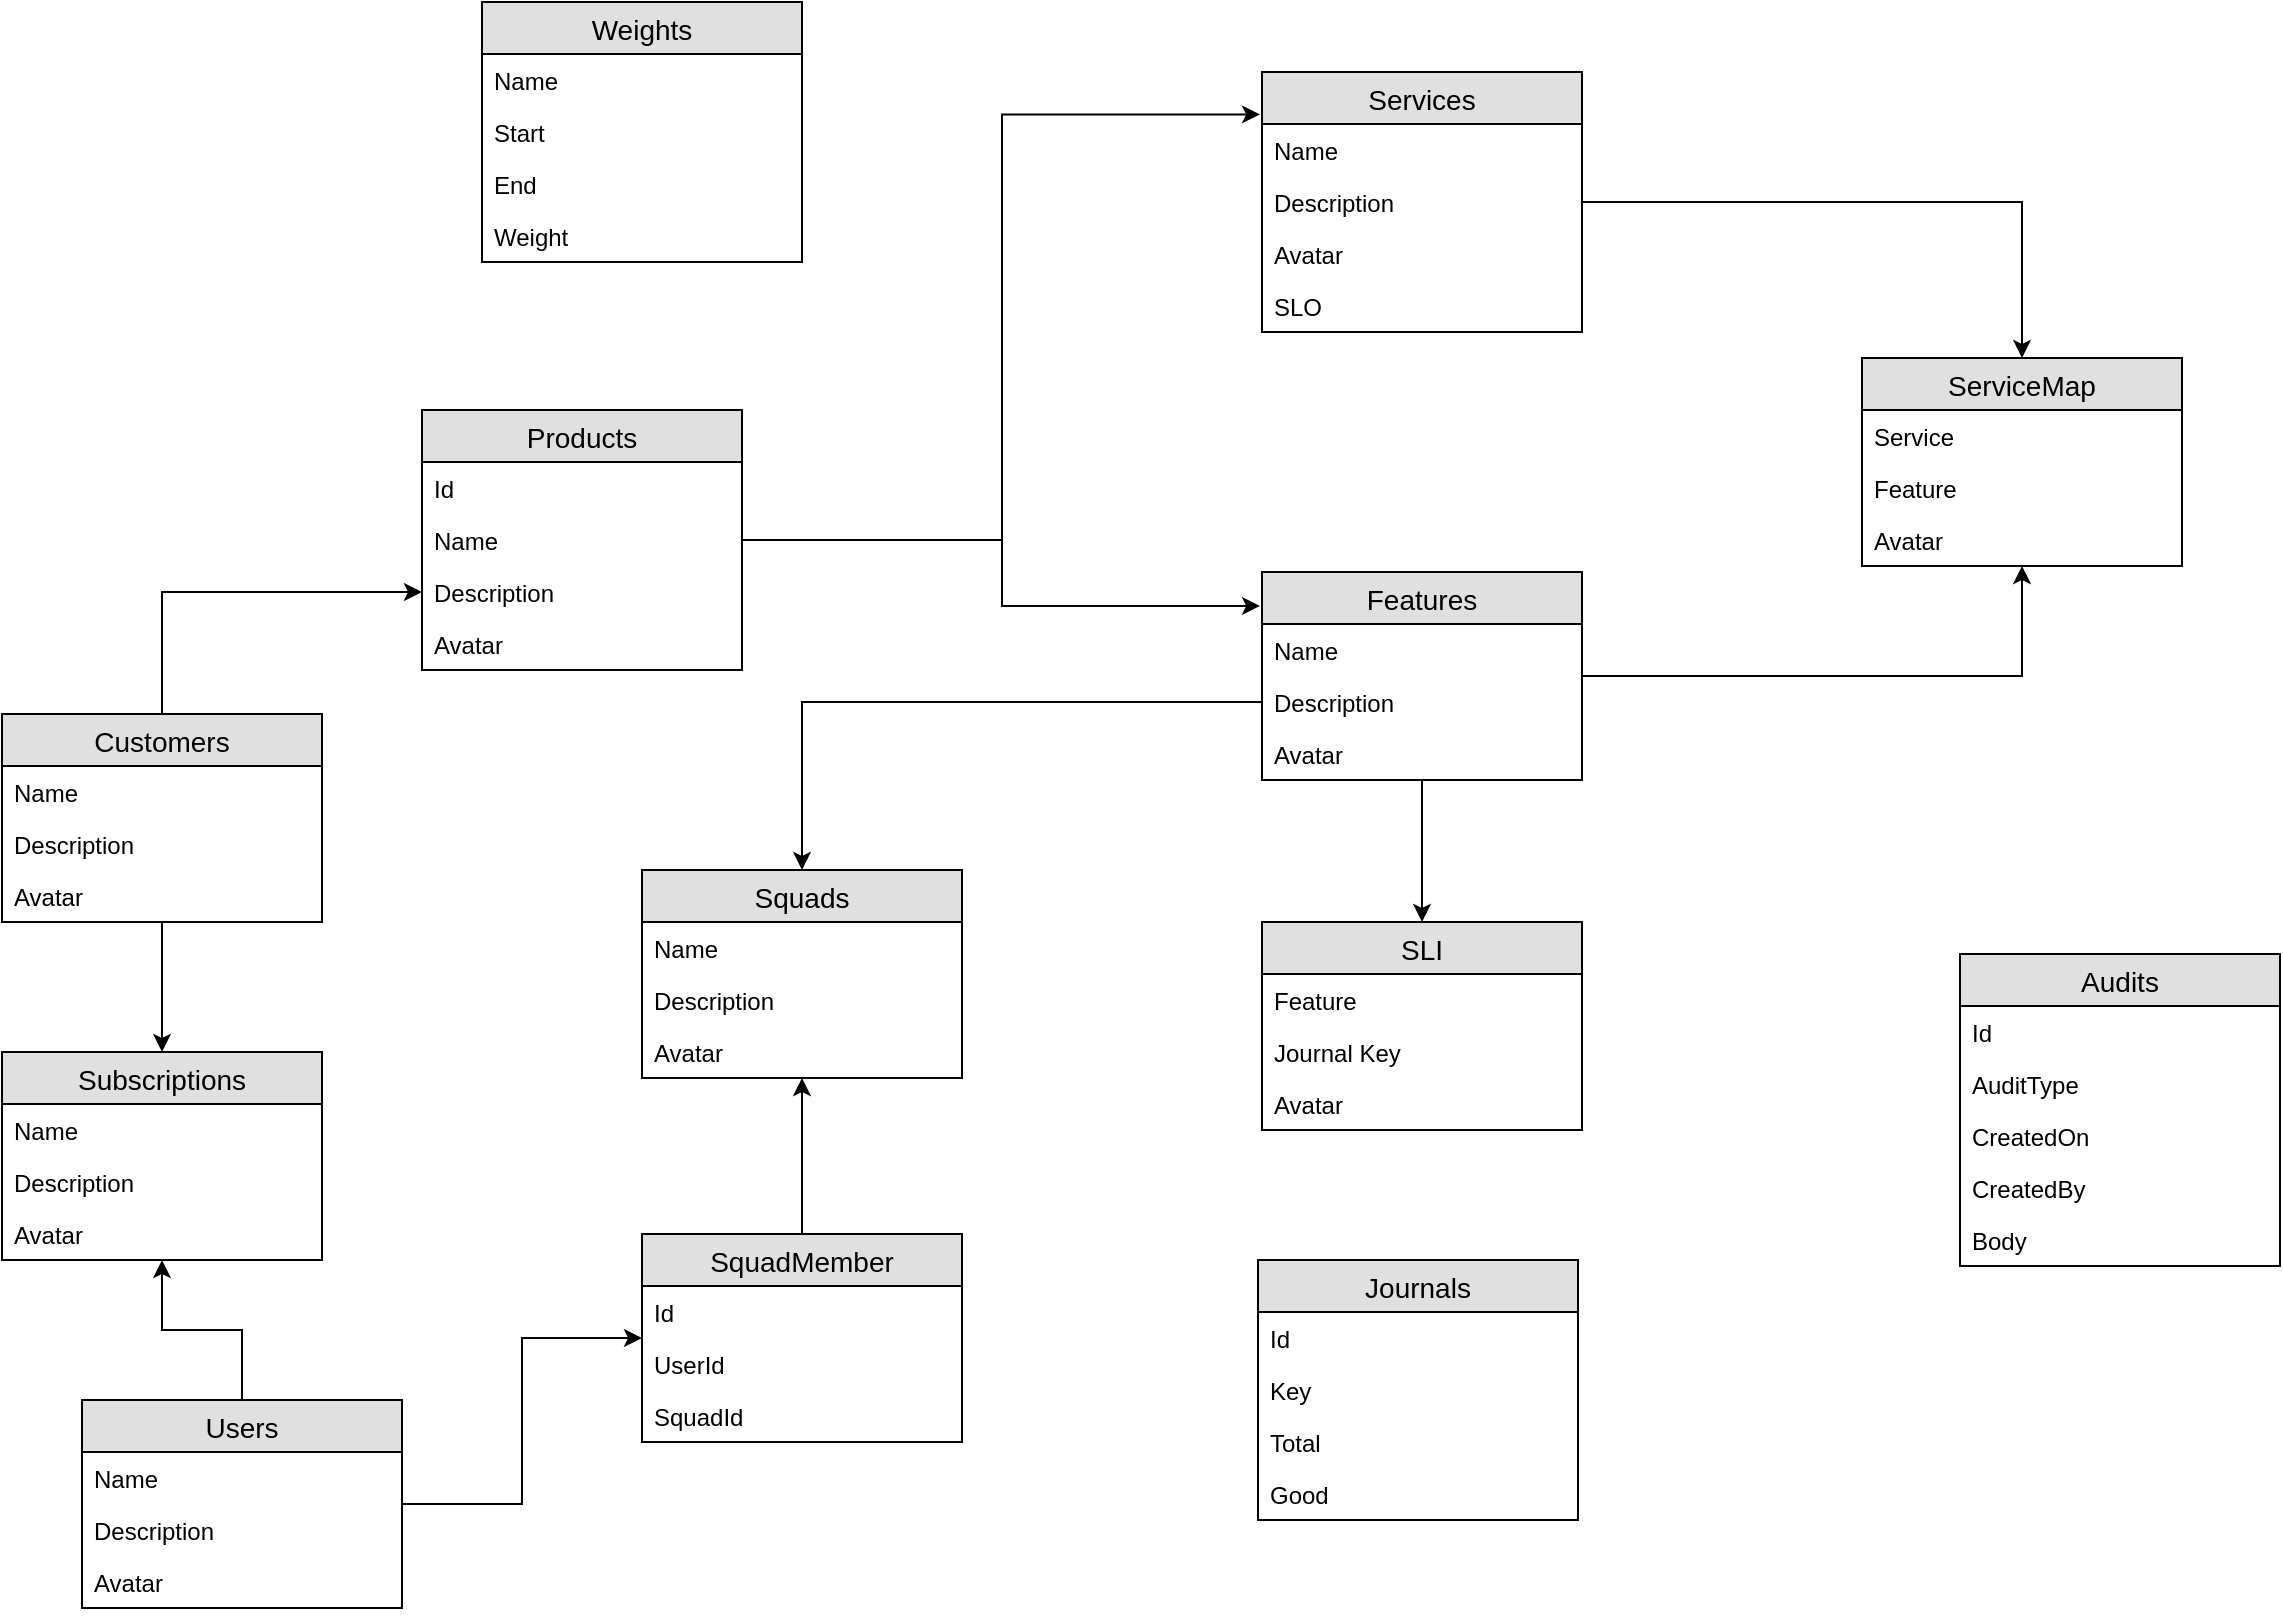 <mxfile version="11.0.5" type="device"><diagram id="PPqo2a5hIeeUe-OWT6VW" name="Page-1"><mxGraphModel dx="1426" dy="907" grid="1" gridSize="10" guides="1" tooltips="1" connect="1" arrows="1" fold="1" page="1" pageScale="1" pageWidth="1169" pageHeight="827" math="0" shadow="0"><root><mxCell id="0"/><mxCell id="1" parent="0"/><mxCell id="LKbq5H39gkr5xhvLoEsm-18" style="edgeStyle=orthogonalEdgeStyle;rounded=0;orthogonalLoop=1;jettySize=auto;html=1;entryX=0;entryY=0.5;entryDx=0;entryDy=0;" edge="1" parent="1" source="LKbq5H39gkr5xhvLoEsm-2" target="LKbq5H39gkr5xhvLoEsm-8"><mxGeometry relative="1" as="geometry"/></mxCell><mxCell id="LKbq5H39gkr5xhvLoEsm-62" style="edgeStyle=orthogonalEdgeStyle;rounded=0;orthogonalLoop=1;jettySize=auto;html=1;entryX=0.5;entryY=0;entryDx=0;entryDy=0;" edge="1" parent="1" source="LKbq5H39gkr5xhvLoEsm-2" target="LKbq5H39gkr5xhvLoEsm-50"><mxGeometry relative="1" as="geometry"/></mxCell><mxCell id="LKbq5H39gkr5xhvLoEsm-2" value="Customers" style="swimlane;fontStyle=0;childLayout=stackLayout;horizontal=1;startSize=26;fillColor=#e0e0e0;horizontalStack=0;resizeParent=1;resizeParentMax=0;resizeLast=0;collapsible=1;marginBottom=0;swimlaneFillColor=#ffffff;align=center;fontSize=14;" vertex="1" parent="1"><mxGeometry x="30" y="380" width="160" height="104" as="geometry"/></mxCell><mxCell id="LKbq5H39gkr5xhvLoEsm-3" value="Name" style="text;strokeColor=none;fillColor=none;spacingLeft=4;spacingRight=4;overflow=hidden;rotatable=0;points=[[0,0.5],[1,0.5]];portConstraint=eastwest;fontSize=12;" vertex="1" parent="LKbq5H39gkr5xhvLoEsm-2"><mxGeometry y="26" width="160" height="26" as="geometry"/></mxCell><mxCell id="LKbq5H39gkr5xhvLoEsm-4" value="Description" style="text;strokeColor=none;fillColor=none;spacingLeft=4;spacingRight=4;overflow=hidden;rotatable=0;points=[[0,0.5],[1,0.5]];portConstraint=eastwest;fontSize=12;" vertex="1" parent="LKbq5H39gkr5xhvLoEsm-2"><mxGeometry y="52" width="160" height="26" as="geometry"/></mxCell><mxCell id="LKbq5H39gkr5xhvLoEsm-5" value="Avatar" style="text;strokeColor=none;fillColor=none;spacingLeft=4;spacingRight=4;overflow=hidden;rotatable=0;points=[[0,0.5],[1,0.5]];portConstraint=eastwest;fontSize=12;" vertex="1" parent="LKbq5H39gkr5xhvLoEsm-2"><mxGeometry y="78" width="160" height="26" as="geometry"/></mxCell><mxCell id="LKbq5H39gkr5xhvLoEsm-19" style="edgeStyle=orthogonalEdgeStyle;rounded=0;orthogonalLoop=1;jettySize=auto;html=1;entryX=-0.006;entryY=0.163;entryDx=0;entryDy=0;entryPerimeter=0;" edge="1" parent="1" source="LKbq5H39gkr5xhvLoEsm-6" target="LKbq5H39gkr5xhvLoEsm-10"><mxGeometry relative="1" as="geometry"/></mxCell><mxCell id="LKbq5H39gkr5xhvLoEsm-20" style="edgeStyle=orthogonalEdgeStyle;rounded=0;orthogonalLoop=1;jettySize=auto;html=1;entryX=-0.006;entryY=0.163;entryDx=0;entryDy=0;entryPerimeter=0;" edge="1" parent="1" source="LKbq5H39gkr5xhvLoEsm-6" target="LKbq5H39gkr5xhvLoEsm-14"><mxGeometry relative="1" as="geometry"/></mxCell><mxCell id="LKbq5H39gkr5xhvLoEsm-6" value="Products" style="swimlane;fontStyle=0;childLayout=stackLayout;horizontal=1;startSize=26;fillColor=#e0e0e0;horizontalStack=0;resizeParent=1;resizeParentMax=0;resizeLast=0;collapsible=1;marginBottom=0;swimlaneFillColor=#ffffff;align=center;fontSize=14;" vertex="1" parent="1"><mxGeometry x="240" y="228" width="160" height="130" as="geometry"/></mxCell><mxCell id="LKbq5H39gkr5xhvLoEsm-103" value="Id" style="text;strokeColor=none;fillColor=none;spacingLeft=4;spacingRight=4;overflow=hidden;rotatable=0;points=[[0,0.5],[1,0.5]];portConstraint=eastwest;fontSize=12;" vertex="1" parent="LKbq5H39gkr5xhvLoEsm-6"><mxGeometry y="26" width="160" height="26" as="geometry"/></mxCell><mxCell id="LKbq5H39gkr5xhvLoEsm-7" value="Name" style="text;strokeColor=none;fillColor=none;spacingLeft=4;spacingRight=4;overflow=hidden;rotatable=0;points=[[0,0.5],[1,0.5]];portConstraint=eastwest;fontSize=12;" vertex="1" parent="LKbq5H39gkr5xhvLoEsm-6"><mxGeometry y="52" width="160" height="26" as="geometry"/></mxCell><mxCell id="LKbq5H39gkr5xhvLoEsm-8" value="Description" style="text;strokeColor=none;fillColor=none;spacingLeft=4;spacingRight=4;overflow=hidden;rotatable=0;points=[[0,0.5],[1,0.5]];portConstraint=eastwest;fontSize=12;" vertex="1" parent="LKbq5H39gkr5xhvLoEsm-6"><mxGeometry y="78" width="160" height="26" as="geometry"/></mxCell><mxCell id="LKbq5H39gkr5xhvLoEsm-9" value="Avatar" style="text;strokeColor=none;fillColor=none;spacingLeft=4;spacingRight=4;overflow=hidden;rotatable=0;points=[[0,0.5],[1,0.5]];portConstraint=eastwest;fontSize=12;" vertex="1" parent="LKbq5H39gkr5xhvLoEsm-6"><mxGeometry y="104" width="160" height="26" as="geometry"/></mxCell><mxCell id="LKbq5H39gkr5xhvLoEsm-28" style="edgeStyle=orthogonalEdgeStyle;rounded=0;orthogonalLoop=1;jettySize=auto;html=1;" edge="1" parent="1" source="LKbq5H39gkr5xhvLoEsm-10" target="LKbq5H39gkr5xhvLoEsm-24"><mxGeometry relative="1" as="geometry"/></mxCell><mxCell id="LKbq5H39gkr5xhvLoEsm-10" value="Services" style="swimlane;fontStyle=0;childLayout=stackLayout;horizontal=1;startSize=26;fillColor=#e0e0e0;horizontalStack=0;resizeParent=1;resizeParentMax=0;resizeLast=0;collapsible=1;marginBottom=0;swimlaneFillColor=#ffffff;align=center;fontSize=14;" vertex="1" parent="1"><mxGeometry x="660" y="59" width="160" height="130" as="geometry"/></mxCell><mxCell id="LKbq5H39gkr5xhvLoEsm-11" value="Name" style="text;strokeColor=none;fillColor=none;spacingLeft=4;spacingRight=4;overflow=hidden;rotatable=0;points=[[0,0.5],[1,0.5]];portConstraint=eastwest;fontSize=12;" vertex="1" parent="LKbq5H39gkr5xhvLoEsm-10"><mxGeometry y="26" width="160" height="26" as="geometry"/></mxCell><mxCell id="LKbq5H39gkr5xhvLoEsm-12" value="Description" style="text;strokeColor=none;fillColor=none;spacingLeft=4;spacingRight=4;overflow=hidden;rotatable=0;points=[[0,0.5],[1,0.5]];portConstraint=eastwest;fontSize=12;" vertex="1" parent="LKbq5H39gkr5xhvLoEsm-10"><mxGeometry y="52" width="160" height="26" as="geometry"/></mxCell><mxCell id="LKbq5H39gkr5xhvLoEsm-23" value="Avatar" style="text;strokeColor=none;fillColor=none;spacingLeft=4;spacingRight=4;overflow=hidden;rotatable=0;points=[[0,0.5],[1,0.5]];portConstraint=eastwest;fontSize=12;" vertex="1" parent="LKbq5H39gkr5xhvLoEsm-10"><mxGeometry y="78" width="160" height="26" as="geometry"/></mxCell><mxCell id="LKbq5H39gkr5xhvLoEsm-13" value="SLO" style="text;strokeColor=none;fillColor=none;spacingLeft=4;spacingRight=4;overflow=hidden;rotatable=0;points=[[0,0.5],[1,0.5]];portConstraint=eastwest;fontSize=12;" vertex="1" parent="LKbq5H39gkr5xhvLoEsm-10"><mxGeometry y="104" width="160" height="26" as="geometry"/></mxCell><mxCell id="LKbq5H39gkr5xhvLoEsm-34" style="edgeStyle=orthogonalEdgeStyle;rounded=0;orthogonalLoop=1;jettySize=auto;html=1;" edge="1" parent="1" source="LKbq5H39gkr5xhvLoEsm-14" target="LKbq5H39gkr5xhvLoEsm-24"><mxGeometry relative="1" as="geometry"/></mxCell><mxCell id="LKbq5H39gkr5xhvLoEsm-44" style="edgeStyle=orthogonalEdgeStyle;rounded=0;orthogonalLoop=1;jettySize=auto;html=1;entryX=0.5;entryY=0;entryDx=0;entryDy=0;" edge="1" parent="1" source="LKbq5H39gkr5xhvLoEsm-14" target="LKbq5H39gkr5xhvLoEsm-40"><mxGeometry relative="1" as="geometry"/></mxCell><mxCell id="LKbq5H39gkr5xhvLoEsm-14" value="Features" style="swimlane;fontStyle=0;childLayout=stackLayout;horizontal=1;startSize=26;fillColor=#e0e0e0;horizontalStack=0;resizeParent=1;resizeParentMax=0;resizeLast=0;collapsible=1;marginBottom=0;swimlaneFillColor=#ffffff;align=center;fontSize=14;" vertex="1" parent="1"><mxGeometry x="660" y="309" width="160" height="104" as="geometry"/></mxCell><mxCell id="LKbq5H39gkr5xhvLoEsm-15" value="Name" style="text;strokeColor=none;fillColor=none;spacingLeft=4;spacingRight=4;overflow=hidden;rotatable=0;points=[[0,0.5],[1,0.5]];portConstraint=eastwest;fontSize=12;" vertex="1" parent="LKbq5H39gkr5xhvLoEsm-14"><mxGeometry y="26" width="160" height="26" as="geometry"/></mxCell><mxCell id="LKbq5H39gkr5xhvLoEsm-16" value="Description" style="text;strokeColor=none;fillColor=none;spacingLeft=4;spacingRight=4;overflow=hidden;rotatable=0;points=[[0,0.5],[1,0.5]];portConstraint=eastwest;fontSize=12;" vertex="1" parent="LKbq5H39gkr5xhvLoEsm-14"><mxGeometry y="52" width="160" height="26" as="geometry"/></mxCell><mxCell id="LKbq5H39gkr5xhvLoEsm-17" value="Avatar" style="text;strokeColor=none;fillColor=none;spacingLeft=4;spacingRight=4;overflow=hidden;rotatable=0;points=[[0,0.5],[1,0.5]];portConstraint=eastwest;fontSize=12;" vertex="1" parent="LKbq5H39gkr5xhvLoEsm-14"><mxGeometry y="78" width="160" height="26" as="geometry"/></mxCell><mxCell id="LKbq5H39gkr5xhvLoEsm-24" value="ServiceMap" style="swimlane;fontStyle=0;childLayout=stackLayout;horizontal=1;startSize=26;fillColor=#e0e0e0;horizontalStack=0;resizeParent=1;resizeParentMax=0;resizeLast=0;collapsible=1;marginBottom=0;swimlaneFillColor=#ffffff;align=center;fontSize=14;" vertex="1" parent="1"><mxGeometry x="960" y="202" width="160" height="104" as="geometry"/></mxCell><mxCell id="LKbq5H39gkr5xhvLoEsm-25" value="Service" style="text;strokeColor=none;fillColor=none;spacingLeft=4;spacingRight=4;overflow=hidden;rotatable=0;points=[[0,0.5],[1,0.5]];portConstraint=eastwest;fontSize=12;" vertex="1" parent="LKbq5H39gkr5xhvLoEsm-24"><mxGeometry y="26" width="160" height="26" as="geometry"/></mxCell><mxCell id="LKbq5H39gkr5xhvLoEsm-26" value="Feature" style="text;strokeColor=none;fillColor=none;spacingLeft=4;spacingRight=4;overflow=hidden;rotatable=0;points=[[0,0.5],[1,0.5]];portConstraint=eastwest;fontSize=12;" vertex="1" parent="LKbq5H39gkr5xhvLoEsm-24"><mxGeometry y="52" width="160" height="26" as="geometry"/></mxCell><mxCell id="LKbq5H39gkr5xhvLoEsm-27" value="Avatar" style="text;strokeColor=none;fillColor=none;spacingLeft=4;spacingRight=4;overflow=hidden;rotatable=0;points=[[0,0.5],[1,0.5]];portConstraint=eastwest;fontSize=12;" vertex="1" parent="LKbq5H39gkr5xhvLoEsm-24"><mxGeometry y="78" width="160" height="26" as="geometry"/></mxCell><mxCell id="LKbq5H39gkr5xhvLoEsm-29" value="Weights" style="swimlane;fontStyle=0;childLayout=stackLayout;horizontal=1;startSize=26;fillColor=#e0e0e0;horizontalStack=0;resizeParent=1;resizeParentMax=0;resizeLast=0;collapsible=1;marginBottom=0;swimlaneFillColor=#ffffff;align=center;fontSize=14;" vertex="1" parent="1"><mxGeometry x="270" y="24" width="160" height="130" as="geometry"/></mxCell><mxCell id="LKbq5H39gkr5xhvLoEsm-30" value="Name" style="text;strokeColor=none;fillColor=none;spacingLeft=4;spacingRight=4;overflow=hidden;rotatable=0;points=[[0,0.5],[1,0.5]];portConstraint=eastwest;fontSize=12;" vertex="1" parent="LKbq5H39gkr5xhvLoEsm-29"><mxGeometry y="26" width="160" height="26" as="geometry"/></mxCell><mxCell id="LKbq5H39gkr5xhvLoEsm-31" value="Start" style="text;strokeColor=none;fillColor=none;spacingLeft=4;spacingRight=4;overflow=hidden;rotatable=0;points=[[0,0.5],[1,0.5]];portConstraint=eastwest;fontSize=12;" vertex="1" parent="LKbq5H39gkr5xhvLoEsm-29"><mxGeometry y="52" width="160" height="26" as="geometry"/></mxCell><mxCell id="LKbq5H39gkr5xhvLoEsm-33" value="End" style="text;strokeColor=none;fillColor=none;spacingLeft=4;spacingRight=4;overflow=hidden;rotatable=0;points=[[0,0.5],[1,0.5]];portConstraint=eastwest;fontSize=12;" vertex="1" parent="LKbq5H39gkr5xhvLoEsm-29"><mxGeometry y="78" width="160" height="26" as="geometry"/></mxCell><mxCell id="LKbq5H39gkr5xhvLoEsm-32" value="Weight" style="text;strokeColor=none;fillColor=none;spacingLeft=4;spacingRight=4;overflow=hidden;rotatable=0;points=[[0,0.5],[1,0.5]];portConstraint=eastwest;fontSize=12;" vertex="1" parent="LKbq5H39gkr5xhvLoEsm-29"><mxGeometry y="104" width="160" height="26" as="geometry"/></mxCell><mxCell id="LKbq5H39gkr5xhvLoEsm-35" value="Journals" style="swimlane;fontStyle=0;childLayout=stackLayout;horizontal=1;startSize=26;fillColor=#e0e0e0;horizontalStack=0;resizeParent=1;resizeParentMax=0;resizeLast=0;collapsible=1;marginBottom=0;swimlaneFillColor=#ffffff;align=center;fontSize=14;" vertex="1" parent="1"><mxGeometry x="658" y="653" width="160" height="130" as="geometry"/></mxCell><mxCell id="LKbq5H39gkr5xhvLoEsm-36" value="Id" style="text;strokeColor=none;fillColor=none;spacingLeft=4;spacingRight=4;overflow=hidden;rotatable=0;points=[[0,0.5],[1,0.5]];portConstraint=eastwest;fontSize=12;" vertex="1" parent="LKbq5H39gkr5xhvLoEsm-35"><mxGeometry y="26" width="160" height="26" as="geometry"/></mxCell><mxCell id="LKbq5H39gkr5xhvLoEsm-73" value="Key" style="text;strokeColor=none;fillColor=none;spacingLeft=4;spacingRight=4;overflow=hidden;rotatable=0;points=[[0,0.5],[1,0.5]];portConstraint=eastwest;fontSize=12;" vertex="1" parent="LKbq5H39gkr5xhvLoEsm-35"><mxGeometry y="52" width="160" height="26" as="geometry"/></mxCell><mxCell id="LKbq5H39gkr5xhvLoEsm-37" value="Total" style="text;strokeColor=none;fillColor=none;spacingLeft=4;spacingRight=4;overflow=hidden;rotatable=0;points=[[0,0.5],[1,0.5]];portConstraint=eastwest;fontSize=12;" vertex="1" parent="LKbq5H39gkr5xhvLoEsm-35"><mxGeometry y="78" width="160" height="26" as="geometry"/></mxCell><mxCell id="LKbq5H39gkr5xhvLoEsm-38" value="Good" style="text;strokeColor=none;fillColor=none;spacingLeft=4;spacingRight=4;overflow=hidden;rotatable=0;points=[[0,0.5],[1,0.5]];portConstraint=eastwest;fontSize=12;" vertex="1" parent="LKbq5H39gkr5xhvLoEsm-35"><mxGeometry y="104" width="160" height="26" as="geometry"/></mxCell><mxCell id="LKbq5H39gkr5xhvLoEsm-40" value="SLI" style="swimlane;fontStyle=0;childLayout=stackLayout;horizontal=1;startSize=26;fillColor=#e0e0e0;horizontalStack=0;resizeParent=1;resizeParentMax=0;resizeLast=0;collapsible=1;marginBottom=0;swimlaneFillColor=#ffffff;align=center;fontSize=14;" vertex="1" parent="1"><mxGeometry x="660" y="484" width="160" height="104" as="geometry"/></mxCell><mxCell id="LKbq5H39gkr5xhvLoEsm-41" value="Feature" style="text;strokeColor=none;fillColor=none;spacingLeft=4;spacingRight=4;overflow=hidden;rotatable=0;points=[[0,0.5],[1,0.5]];portConstraint=eastwest;fontSize=12;" vertex="1" parent="LKbq5H39gkr5xhvLoEsm-40"><mxGeometry y="26" width="160" height="26" as="geometry"/></mxCell><mxCell id="LKbq5H39gkr5xhvLoEsm-42" value="Journal Key" style="text;strokeColor=none;fillColor=none;spacingLeft=4;spacingRight=4;overflow=hidden;rotatable=0;points=[[0,0.5],[1,0.5]];portConstraint=eastwest;fontSize=12;" vertex="1" parent="LKbq5H39gkr5xhvLoEsm-40"><mxGeometry y="52" width="160" height="26" as="geometry"/></mxCell><mxCell id="LKbq5H39gkr5xhvLoEsm-43" value="Avatar" style="text;strokeColor=none;fillColor=none;spacingLeft=4;spacingRight=4;overflow=hidden;rotatable=0;points=[[0,0.5],[1,0.5]];portConstraint=eastwest;fontSize=12;" vertex="1" parent="LKbq5H39gkr5xhvLoEsm-40"><mxGeometry y="78" width="160" height="26" as="geometry"/></mxCell><mxCell id="LKbq5H39gkr5xhvLoEsm-55" style="edgeStyle=orthogonalEdgeStyle;rounded=0;orthogonalLoop=1;jettySize=auto;html=1;" edge="1" parent="1" source="LKbq5H39gkr5xhvLoEsm-46" target="LKbq5H39gkr5xhvLoEsm-50"><mxGeometry relative="1" as="geometry"/></mxCell><mxCell id="LKbq5H39gkr5xhvLoEsm-110" style="edgeStyle=orthogonalEdgeStyle;rounded=0;orthogonalLoop=1;jettySize=auto;html=1;" edge="1" parent="1" source="LKbq5H39gkr5xhvLoEsm-46" target="LKbq5H39gkr5xhvLoEsm-104"><mxGeometry relative="1" as="geometry"/></mxCell><mxCell id="LKbq5H39gkr5xhvLoEsm-46" value="Users" style="swimlane;fontStyle=0;childLayout=stackLayout;horizontal=1;startSize=26;fillColor=#e0e0e0;horizontalStack=0;resizeParent=1;resizeParentMax=0;resizeLast=0;collapsible=1;marginBottom=0;swimlaneFillColor=#ffffff;align=center;fontSize=14;" vertex="1" parent="1"><mxGeometry x="70" y="723" width="160" height="104" as="geometry"/></mxCell><mxCell id="LKbq5H39gkr5xhvLoEsm-47" value="Name" style="text;strokeColor=none;fillColor=none;spacingLeft=4;spacingRight=4;overflow=hidden;rotatable=0;points=[[0,0.5],[1,0.5]];portConstraint=eastwest;fontSize=12;" vertex="1" parent="LKbq5H39gkr5xhvLoEsm-46"><mxGeometry y="26" width="160" height="26" as="geometry"/></mxCell><mxCell id="LKbq5H39gkr5xhvLoEsm-48" value="Description" style="text;strokeColor=none;fillColor=none;spacingLeft=4;spacingRight=4;overflow=hidden;rotatable=0;points=[[0,0.5],[1,0.5]];portConstraint=eastwest;fontSize=12;" vertex="1" parent="LKbq5H39gkr5xhvLoEsm-46"><mxGeometry y="52" width="160" height="26" as="geometry"/></mxCell><mxCell id="LKbq5H39gkr5xhvLoEsm-49" value="Avatar" style="text;strokeColor=none;fillColor=none;spacingLeft=4;spacingRight=4;overflow=hidden;rotatable=0;points=[[0,0.5],[1,0.5]];portConstraint=eastwest;fontSize=12;" vertex="1" parent="LKbq5H39gkr5xhvLoEsm-46"><mxGeometry y="78" width="160" height="26" as="geometry"/></mxCell><mxCell id="LKbq5H39gkr5xhvLoEsm-50" value="Subscriptions" style="swimlane;fontStyle=0;childLayout=stackLayout;horizontal=1;startSize=26;fillColor=#e0e0e0;horizontalStack=0;resizeParent=1;resizeParentMax=0;resizeLast=0;collapsible=1;marginBottom=0;swimlaneFillColor=#ffffff;align=center;fontSize=14;" vertex="1" parent="1"><mxGeometry x="30" y="549" width="160" height="104" as="geometry"/></mxCell><mxCell id="LKbq5H39gkr5xhvLoEsm-51" value="Name" style="text;strokeColor=none;fillColor=none;spacingLeft=4;spacingRight=4;overflow=hidden;rotatable=0;points=[[0,0.5],[1,0.5]];portConstraint=eastwest;fontSize=12;" vertex="1" parent="LKbq5H39gkr5xhvLoEsm-50"><mxGeometry y="26" width="160" height="26" as="geometry"/></mxCell><mxCell id="LKbq5H39gkr5xhvLoEsm-52" value="Description" style="text;strokeColor=none;fillColor=none;spacingLeft=4;spacingRight=4;overflow=hidden;rotatable=0;points=[[0,0.5],[1,0.5]];portConstraint=eastwest;fontSize=12;" vertex="1" parent="LKbq5H39gkr5xhvLoEsm-50"><mxGeometry y="52" width="160" height="26" as="geometry"/></mxCell><mxCell id="LKbq5H39gkr5xhvLoEsm-53" value="Avatar" style="text;strokeColor=none;fillColor=none;spacingLeft=4;spacingRight=4;overflow=hidden;rotatable=0;points=[[0,0.5],[1,0.5]];portConstraint=eastwest;fontSize=12;" vertex="1" parent="LKbq5H39gkr5xhvLoEsm-50"><mxGeometry y="78" width="160" height="26" as="geometry"/></mxCell><mxCell id="LKbq5H39gkr5xhvLoEsm-56" value="Squads" style="swimlane;fontStyle=0;childLayout=stackLayout;horizontal=1;startSize=26;fillColor=#e0e0e0;horizontalStack=0;resizeParent=1;resizeParentMax=0;resizeLast=0;collapsible=1;marginBottom=0;swimlaneFillColor=#ffffff;align=center;fontSize=14;" vertex="1" parent="1"><mxGeometry x="350" y="458" width="160" height="104" as="geometry"/></mxCell><mxCell id="LKbq5H39gkr5xhvLoEsm-57" value="Name" style="text;strokeColor=none;fillColor=none;spacingLeft=4;spacingRight=4;overflow=hidden;rotatable=0;points=[[0,0.5],[1,0.5]];portConstraint=eastwest;fontSize=12;" vertex="1" parent="LKbq5H39gkr5xhvLoEsm-56"><mxGeometry y="26" width="160" height="26" as="geometry"/></mxCell><mxCell id="LKbq5H39gkr5xhvLoEsm-58" value="Description" style="text;strokeColor=none;fillColor=none;spacingLeft=4;spacingRight=4;overflow=hidden;rotatable=0;points=[[0,0.5],[1,0.5]];portConstraint=eastwest;fontSize=12;" vertex="1" parent="LKbq5H39gkr5xhvLoEsm-56"><mxGeometry y="52" width="160" height="26" as="geometry"/></mxCell><mxCell id="LKbq5H39gkr5xhvLoEsm-59" value="Avatar" style="text;strokeColor=none;fillColor=none;spacingLeft=4;spacingRight=4;overflow=hidden;rotatable=0;points=[[0,0.5],[1,0.5]];portConstraint=eastwest;fontSize=12;" vertex="1" parent="LKbq5H39gkr5xhvLoEsm-56"><mxGeometry y="78" width="160" height="26" as="geometry"/></mxCell><mxCell id="LKbq5H39gkr5xhvLoEsm-83" value="Audits" style="swimlane;fontStyle=0;childLayout=stackLayout;horizontal=1;startSize=26;fillColor=#e0e0e0;horizontalStack=0;resizeParent=1;resizeParentMax=0;resizeLast=0;collapsible=1;marginBottom=0;swimlaneFillColor=#ffffff;align=center;fontSize=14;" vertex="1" parent="1"><mxGeometry x="1009" y="500" width="160" height="156" as="geometry"/></mxCell><mxCell id="LKbq5H39gkr5xhvLoEsm-84" value="Id" style="text;strokeColor=none;fillColor=none;spacingLeft=4;spacingRight=4;overflow=hidden;rotatable=0;points=[[0,0.5],[1,0.5]];portConstraint=eastwest;fontSize=12;" vertex="1" parent="LKbq5H39gkr5xhvLoEsm-83"><mxGeometry y="26" width="160" height="26" as="geometry"/></mxCell><mxCell id="LKbq5H39gkr5xhvLoEsm-85" value="AuditType" style="text;strokeColor=none;fillColor=none;spacingLeft=4;spacingRight=4;overflow=hidden;rotatable=0;points=[[0,0.5],[1,0.5]];portConstraint=eastwest;fontSize=12;" vertex="1" parent="LKbq5H39gkr5xhvLoEsm-83"><mxGeometry y="52" width="160" height="26" as="geometry"/></mxCell><mxCell id="LKbq5H39gkr5xhvLoEsm-86" value="CreatedOn" style="text;strokeColor=none;fillColor=none;spacingLeft=4;spacingRight=4;overflow=hidden;rotatable=0;points=[[0,0.5],[1,0.5]];portConstraint=eastwest;fontSize=12;" vertex="1" parent="LKbq5H39gkr5xhvLoEsm-83"><mxGeometry y="78" width="160" height="26" as="geometry"/></mxCell><mxCell id="LKbq5H39gkr5xhvLoEsm-87" value="CreatedBy" style="text;strokeColor=none;fillColor=none;spacingLeft=4;spacingRight=4;overflow=hidden;rotatable=0;points=[[0,0.5],[1,0.5]];portConstraint=eastwest;fontSize=12;" vertex="1" parent="LKbq5H39gkr5xhvLoEsm-83"><mxGeometry y="104" width="160" height="26" as="geometry"/></mxCell><mxCell id="LKbq5H39gkr5xhvLoEsm-88" value="Body" style="text;strokeColor=none;fillColor=none;spacingLeft=4;spacingRight=4;overflow=hidden;rotatable=0;points=[[0,0.5],[1,0.5]];portConstraint=eastwest;fontSize=12;" vertex="1" parent="LKbq5H39gkr5xhvLoEsm-83"><mxGeometry y="130" width="160" height="26" as="geometry"/></mxCell><mxCell id="LKbq5H39gkr5xhvLoEsm-95" style="edgeStyle=orthogonalEdgeStyle;rounded=0;orthogonalLoop=1;jettySize=auto;html=1;" edge="1" parent="1" source="LKbq5H39gkr5xhvLoEsm-16" target="LKbq5H39gkr5xhvLoEsm-56"><mxGeometry relative="1" as="geometry"/></mxCell><mxCell id="LKbq5H39gkr5xhvLoEsm-109" style="edgeStyle=orthogonalEdgeStyle;rounded=0;orthogonalLoop=1;jettySize=auto;html=1;" edge="1" parent="1" source="LKbq5H39gkr5xhvLoEsm-104" target="LKbq5H39gkr5xhvLoEsm-56"><mxGeometry relative="1" as="geometry"/></mxCell><mxCell id="LKbq5H39gkr5xhvLoEsm-104" value="SquadMember" style="swimlane;fontStyle=0;childLayout=stackLayout;horizontal=1;startSize=26;fillColor=#e0e0e0;horizontalStack=0;resizeParent=1;resizeParentMax=0;resizeLast=0;collapsible=1;marginBottom=0;swimlaneFillColor=#ffffff;align=center;fontSize=14;" vertex="1" parent="1"><mxGeometry x="350" y="640" width="160" height="104" as="geometry"/></mxCell><mxCell id="LKbq5H39gkr5xhvLoEsm-105" value="Id" style="text;strokeColor=none;fillColor=none;spacingLeft=4;spacingRight=4;overflow=hidden;rotatable=0;points=[[0,0.5],[1,0.5]];portConstraint=eastwest;fontSize=12;" vertex="1" parent="LKbq5H39gkr5xhvLoEsm-104"><mxGeometry y="26" width="160" height="26" as="geometry"/></mxCell><mxCell id="LKbq5H39gkr5xhvLoEsm-106" value="UserId" style="text;strokeColor=none;fillColor=none;spacingLeft=4;spacingRight=4;overflow=hidden;rotatable=0;points=[[0,0.5],[1,0.5]];portConstraint=eastwest;fontSize=12;" vertex="1" parent="LKbq5H39gkr5xhvLoEsm-104"><mxGeometry y="52" width="160" height="26" as="geometry"/></mxCell><mxCell id="LKbq5H39gkr5xhvLoEsm-107" value="SquadId" style="text;strokeColor=none;fillColor=none;spacingLeft=4;spacingRight=4;overflow=hidden;rotatable=0;points=[[0,0.5],[1,0.5]];portConstraint=eastwest;fontSize=12;" vertex="1" parent="LKbq5H39gkr5xhvLoEsm-104"><mxGeometry y="78" width="160" height="26" as="geometry"/></mxCell></root></mxGraphModel></diagram></mxfile>